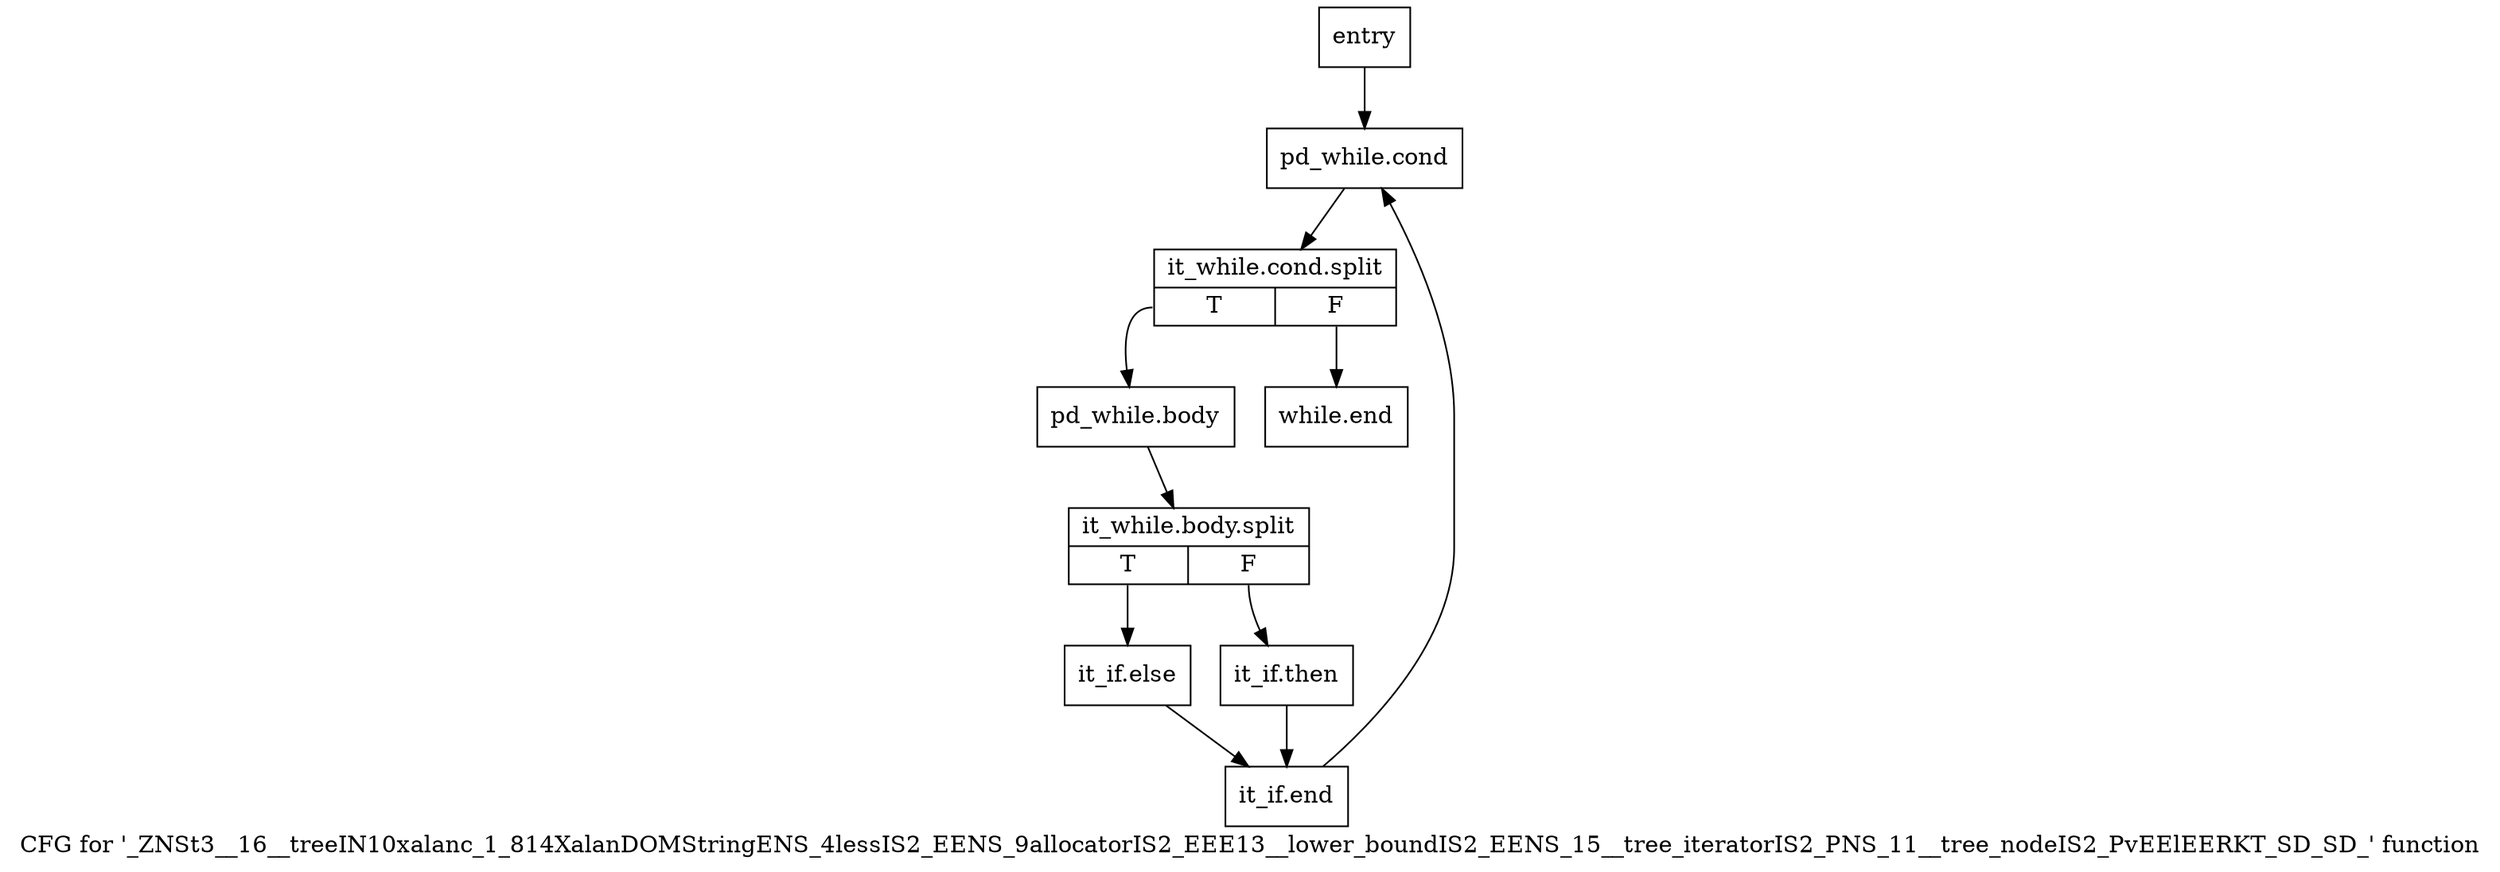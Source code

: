 digraph "CFG for '_ZNSt3__16__treeIN10xalanc_1_814XalanDOMStringENS_4lessIS2_EENS_9allocatorIS2_EEE13__lower_boundIS2_EENS_15__tree_iteratorIS2_PNS_11__tree_nodeIS2_PvEElEERKT_SD_SD_' function" {
	label="CFG for '_ZNSt3__16__treeIN10xalanc_1_814XalanDOMStringENS_4lessIS2_EENS_9allocatorIS2_EEE13__lower_boundIS2_EENS_15__tree_iteratorIS2_PNS_11__tree_nodeIS2_PvEElEERKT_SD_SD_' function";

	Node0x8ba66e0 [shape=record,label="{entry}"];
	Node0x8ba66e0 -> Node0x8ba6730;
	Node0x8ba6730 [shape=record,label="{pd_while.cond}"];
	Node0x8ba6730 -> Node0xc957200;
	Node0xc957200 [shape=record,label="{it_while.cond.split|{<s0>T|<s1>F}}"];
	Node0xc957200:s0 -> Node0x8ba6780;
	Node0xc957200:s1 -> Node0x8ba68c0;
	Node0x8ba6780 [shape=record,label="{pd_while.body}"];
	Node0x8ba6780 -> Node0xc932090;
	Node0xc932090 [shape=record,label="{it_while.body.split|{<s0>T|<s1>F}}"];
	Node0xc932090:s0 -> Node0x8ba6820;
	Node0xc932090:s1 -> Node0x8ba67d0;
	Node0x8ba67d0 [shape=record,label="{it_if.then}"];
	Node0x8ba67d0 -> Node0x8ba6870;
	Node0x8ba6820 [shape=record,label="{it_if.else}"];
	Node0x8ba6820 -> Node0x8ba6870;
	Node0x8ba6870 [shape=record,label="{it_if.end}"];
	Node0x8ba6870 -> Node0x8ba6730;
	Node0x8ba68c0 [shape=record,label="{while.end}"];
}
